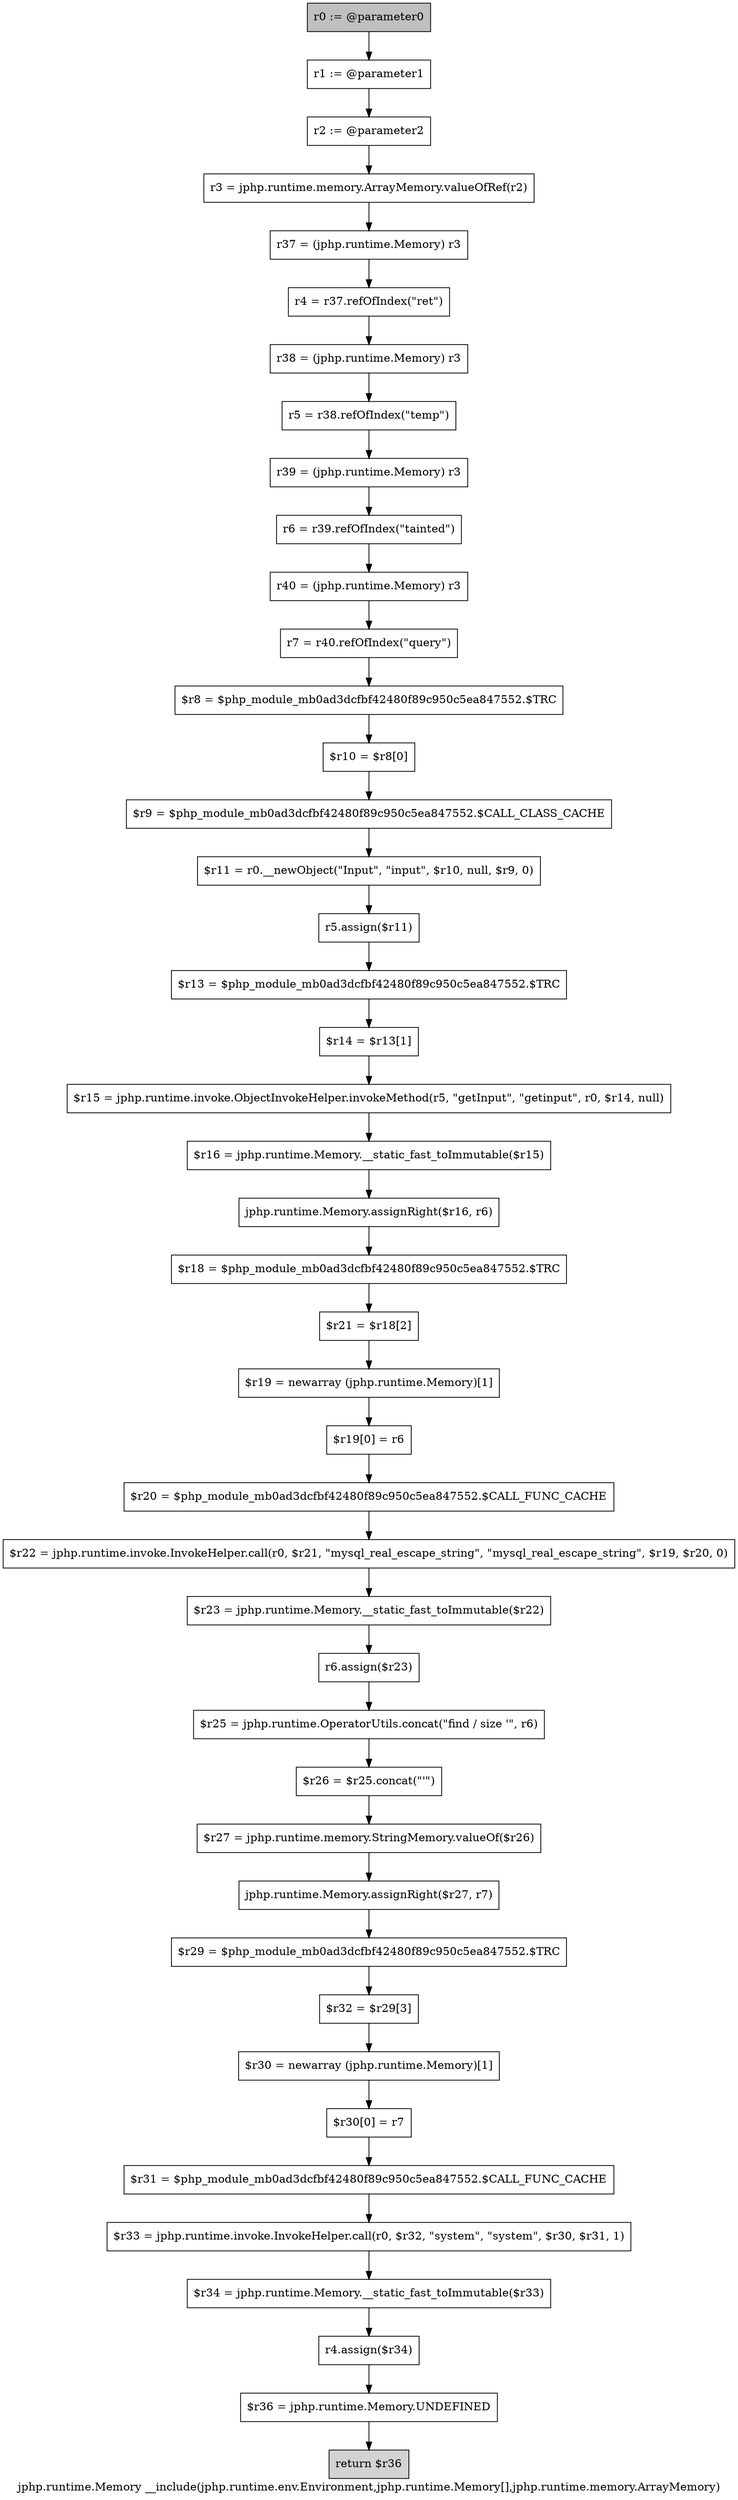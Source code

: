 digraph "jphp.runtime.Memory __include(jphp.runtime.env.Environment,jphp.runtime.Memory[],jphp.runtime.memory.ArrayMemory)" {
    label="jphp.runtime.Memory __include(jphp.runtime.env.Environment,jphp.runtime.Memory[],jphp.runtime.memory.ArrayMemory)";
    node [shape=box];
    "0" [style=filled,fillcolor=gray,label="r0 := @parameter0",];
    "1" [label="r1 := @parameter1",];
    "0"->"1";
    "2" [label="r2 := @parameter2",];
    "1"->"2";
    "3" [label="r3 = jphp.runtime.memory.ArrayMemory.valueOfRef(r2)",];
    "2"->"3";
    "4" [label="r37 = (jphp.runtime.Memory) r3",];
    "3"->"4";
    "5" [label="r4 = r37.refOfIndex(\"ret\")",];
    "4"->"5";
    "6" [label="r38 = (jphp.runtime.Memory) r3",];
    "5"->"6";
    "7" [label="r5 = r38.refOfIndex(\"temp\")",];
    "6"->"7";
    "8" [label="r39 = (jphp.runtime.Memory) r3",];
    "7"->"8";
    "9" [label="r6 = r39.refOfIndex(\"tainted\")",];
    "8"->"9";
    "10" [label="r40 = (jphp.runtime.Memory) r3",];
    "9"->"10";
    "11" [label="r7 = r40.refOfIndex(\"query\")",];
    "10"->"11";
    "12" [label="$r8 = $php_module_mb0ad3dcfbf42480f89c950c5ea847552.$TRC",];
    "11"->"12";
    "13" [label="$r10 = $r8[0]",];
    "12"->"13";
    "14" [label="$r9 = $php_module_mb0ad3dcfbf42480f89c950c5ea847552.$CALL_CLASS_CACHE",];
    "13"->"14";
    "15" [label="$r11 = r0.__newObject(\"Input\", \"input\", $r10, null, $r9, 0)",];
    "14"->"15";
    "16" [label="r5.assign($r11)",];
    "15"->"16";
    "17" [label="$r13 = $php_module_mb0ad3dcfbf42480f89c950c5ea847552.$TRC",];
    "16"->"17";
    "18" [label="$r14 = $r13[1]",];
    "17"->"18";
    "19" [label="$r15 = jphp.runtime.invoke.ObjectInvokeHelper.invokeMethod(r5, \"getInput\", \"getinput\", r0, $r14, null)",];
    "18"->"19";
    "20" [label="$r16 = jphp.runtime.Memory.__static_fast_toImmutable($r15)",];
    "19"->"20";
    "21" [label="jphp.runtime.Memory.assignRight($r16, r6)",];
    "20"->"21";
    "22" [label="$r18 = $php_module_mb0ad3dcfbf42480f89c950c5ea847552.$TRC",];
    "21"->"22";
    "23" [label="$r21 = $r18[2]",];
    "22"->"23";
    "24" [label="$r19 = newarray (jphp.runtime.Memory)[1]",];
    "23"->"24";
    "25" [label="$r19[0] = r6",];
    "24"->"25";
    "26" [label="$r20 = $php_module_mb0ad3dcfbf42480f89c950c5ea847552.$CALL_FUNC_CACHE",];
    "25"->"26";
    "27" [label="$r22 = jphp.runtime.invoke.InvokeHelper.call(r0, $r21, \"mysql_real_escape_string\", \"mysql_real_escape_string\", $r19, $r20, 0)",];
    "26"->"27";
    "28" [label="$r23 = jphp.runtime.Memory.__static_fast_toImmutable($r22)",];
    "27"->"28";
    "29" [label="r6.assign($r23)",];
    "28"->"29";
    "30" [label="$r25 = jphp.runtime.OperatorUtils.concat(\"find / size \'\", r6)",];
    "29"->"30";
    "31" [label="$r26 = $r25.concat(\"\'\")",];
    "30"->"31";
    "32" [label="$r27 = jphp.runtime.memory.StringMemory.valueOf($r26)",];
    "31"->"32";
    "33" [label="jphp.runtime.Memory.assignRight($r27, r7)",];
    "32"->"33";
    "34" [label="$r29 = $php_module_mb0ad3dcfbf42480f89c950c5ea847552.$TRC",];
    "33"->"34";
    "35" [label="$r32 = $r29[3]",];
    "34"->"35";
    "36" [label="$r30 = newarray (jphp.runtime.Memory)[1]",];
    "35"->"36";
    "37" [label="$r30[0] = r7",];
    "36"->"37";
    "38" [label="$r31 = $php_module_mb0ad3dcfbf42480f89c950c5ea847552.$CALL_FUNC_CACHE",];
    "37"->"38";
    "39" [label="$r33 = jphp.runtime.invoke.InvokeHelper.call(r0, $r32, \"system\", \"system\", $r30, $r31, 1)",];
    "38"->"39";
    "40" [label="$r34 = jphp.runtime.Memory.__static_fast_toImmutable($r33)",];
    "39"->"40";
    "41" [label="r4.assign($r34)",];
    "40"->"41";
    "42" [label="$r36 = jphp.runtime.Memory.UNDEFINED",];
    "41"->"42";
    "43" [style=filled,fillcolor=lightgray,label="return $r36",];
    "42"->"43";
}
